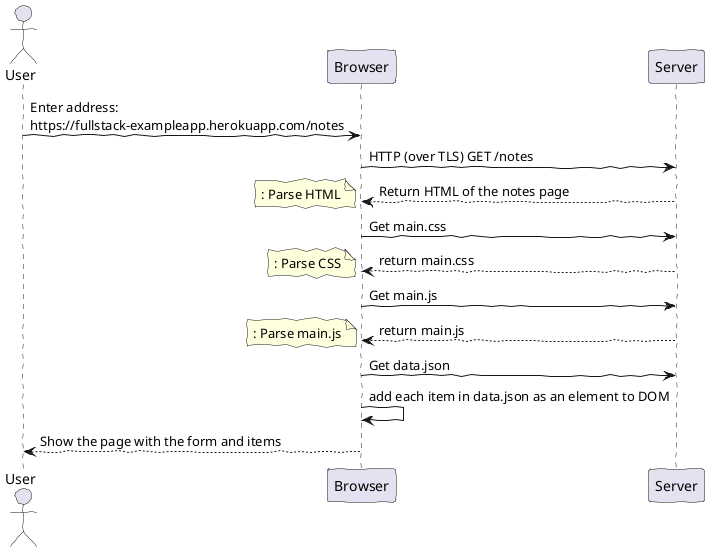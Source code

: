 @startuml
skinparam handwritten true
actor User as A
participant Browser as B
participant Server as C

A -> B: Enter address:\nhttps://fullstack-exampleapp.herokuapp.com/notes
B -> C: HTTP (over TLS) GET /notes
C --> B: Return HTML of the notes page
note left:: Parse HTML
B -> C: Get main.css
C --> B: return main.css
note left:: Parse CSS
B -> C: Get main.js
C --> B: return main.js
note left:: Parse main.js
B -> C: Get data.json
B -> B: add each item in data.json as an element to DOM
B --> A: Show the page with the form and items
@enduml
